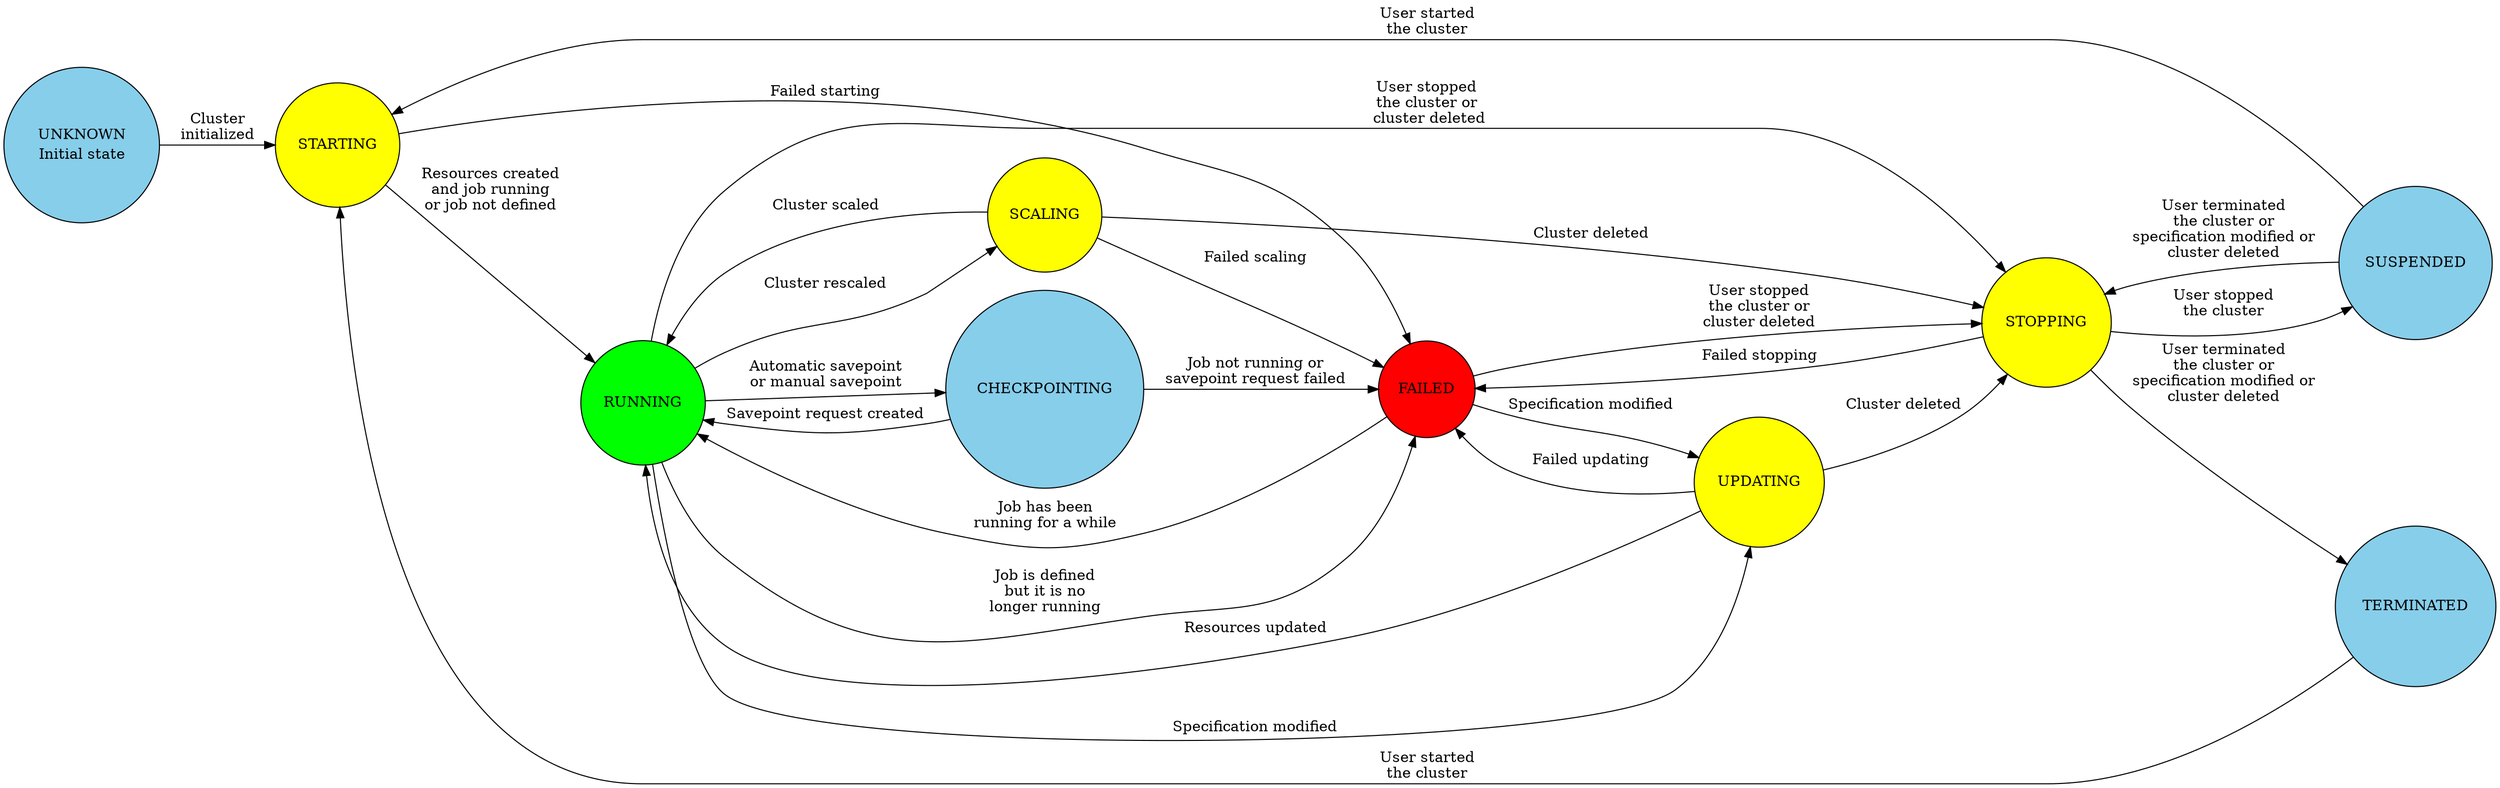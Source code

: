 digraph state_machine {
  graph [autosize=false, resolution=100];
  center=true;
  margin=0;
  rankdir=LR;
  node [shape=circle, style="filled", fillcolor=skyblue];
  UNKNOWN [ label = <
      <TABLE ALIGN="LEFT" BORDER="0" CELLBORDER="0" CELLSPACING="0">
          <TR>
              <TD>UNKNOWN</TD>
          </TR>
          <TR>
              <TD>Initial state</TD>
          </TR>
      </TABLE>
  > ];
  UNKNOWN -> STARTING [ label = <
      <TABLE ALIGN="LEFT" BORDER="0" CELLBORDER="0" CELLSPACING="0">
          <TR>
              <TD>Cluster<BR/>initialized</TD>
          </TR>
      </TABLE>
  > ];
  STARTING -> RUNNING [ label = <
      <TABLE ALIGN="LEFT" BORDER="0" CELLBORDER="0" CELLSPACING="0">
          <TR>
              <TD>Resources created<BR/>and job running<BR/>or job not defined</TD>
          </TR>
      </TABLE>
  > ];
  STARTING -> FAILED [ label = <
      <TABLE ALIGN="LEFT" BORDER="0" CELLBORDER="0" CELLSPACING="0">
          <TR>
              <TD>Failed starting</TD>
          </TR>
      </TABLE>
  > ];
  RUNNING -> CHECKPOINTING [ label = <
      <TABLE ALIGN="LEFT" BORDER="0" CELLBORDER="0" CELLSPACING="0">
          <TR>
              <TD>Automatic savepoint<BR/>or manual savepoint</TD>
          </TR>
      </TABLE>
  > ];
  RUNNING -> UPDATING [ label = <
      <TABLE ALIGN="LEFT" BORDER="0" CELLBORDER="0" CELLSPACING="0">
          <TR>
              <TD>Specification modified</TD>
          </TR>
      </TABLE>
  > ];
  RUNNING -> SCALING [ label = <
      <TABLE ALIGN="LEFT" BORDER="0" CELLBORDER="0" CELLSPACING="0">
          <TR>
              <TD>Cluster rescaled</TD>
          </TR>
      </TABLE>
  > ];
  RUNNING -> FAILED [ label = <
      <TABLE ALIGN="LEFT" BORDER="0" CELLBORDER="0" CELLSPACING="0">
          <TR>
              <TD>Job is defined<BR/>but it is no<BR/>longer running</TD>
          </TR>
      </TABLE>
  > ];
  RUNNING -> STOPPING [ label = <
      <TABLE ALIGN="LEFT" BORDER="0" CELLBORDER="0" CELLSPACING="0">
          <TR>
              <TD>User stopped<BR/>the cluster or<BR/> cluster deleted</TD>
          </TR>
      </TABLE>
  > ];
  UPDATING -> FAILED [ label = <
      <TABLE ALIGN="LEFT" BORDER="0" CELLBORDER="0" CELLSPACING="0">
          <TR>
              <TD>Failed updating</TD>
          </TR>
      </TABLE>
  > ];
  UPDATING -> RUNNING [ label = <
      <TABLE ALIGN="LEFT" BORDER="0" CELLBORDER="0" CELLSPACING="0">
          <TR>
              <TD>Resources updated</TD>
          </TR>
      </TABLE>
  > ];
  UPDATING -> STOPPING [ label = <
      <TABLE ALIGN="LEFT" BORDER="0" CELLBORDER="0" CELLSPACING="0">
          <TR>
              <TD>Cluster deleted</TD>
          </TR>
      </TABLE>
  > ];
  SCALING -> FAILED [ label = <
      <TABLE ALIGN="LEFT" BORDER="0" CELLBORDER="0" CELLSPACING="0">
          <TR>
              <TD>Failed scaling</TD>
          </TR>
      </TABLE>
  > ];
  SCALING -> RUNNING [ label = <
      <TABLE ALIGN="LEFT" BORDER="0" CELLBORDER="0" CELLSPACING="0">
          <TR>
              <TD>Cluster scaled</TD>
          </TR>
      </TABLE>
  > ];
  SCALING -> STOPPING [ label = <
      <TABLE ALIGN="LEFT" BORDER="0" CELLBORDER="0" CELLSPACING="0">
          <TR>
              <TD>Cluster deleted</TD>
          </TR>
      </TABLE>
  > ];
  STOPPING -> SUSPENDED [ label = <
      <TABLE ALIGN="LEFT" BORDER="0" CELLBORDER="0" CELLSPACING="0">
          <TR>
              <TD>User stopped<BR/>the cluster</TD>
          </TR>
      </TABLE>
  > ];
  STOPPING -> TERMINATED [ label = <
      <TABLE ALIGN="LEFT" BORDER="0" CELLBORDER="0" CELLSPACING="0">
          <TR>
              <TD>User terminated<BR/>the cluster or<BR/>specification modified or<BR/>cluster deleted</TD>
          </TR>
      </TABLE>
  > ];
  STOPPING -> FAILED [ label = <
      <TABLE ALIGN="LEFT" BORDER="0" CELLBORDER="0" CELLSPACING="0">
          <TR>
              <TD>Failed stopping</TD>
          </TR>
      </TABLE>
  > ];
  CHECKPOINTING -> RUNNING [ label = <
      <TABLE ALIGN="LEFT" BORDER="0" CELLBORDER="0" CELLSPACING="0">
          <TR>
              <TD>Savepoint request created</TD>
          </TR>
      </TABLE>
  > ];
  CHECKPOINTING -> FAILED [ label = <
      <TABLE ALIGN="LEFT" BORDER="0" CELLBORDER="0" CELLSPACING="0">
          <TR>
              <TD>Job not running or<BR/>savepoint request failed</TD>
          </TR>
      </TABLE>
  > ];
  SUSPENDED -> STARTING [ label = <
      <TABLE ALIGN="LEFT" BORDER="0" CELLBORDER="0" CELLSPACING="0">
          <TR>
              <TD>User started<BR/>the cluster</TD>
          </TR>
      </TABLE>
  > ];
  SUSPENDED -> STOPPING [ label = <
      <TABLE ALIGN="LEFT" BORDER="0" CELLBORDER="0" CELLSPACING="0">
          <TR>
              <TD>User terminated<BR/>the cluster or<BR/>specification modified or<BR/>cluster deleted</TD>
          </TR>
      </TABLE>
  > ];
  TERMINATED -> STARTING [ label = <
      <TABLE ALIGN="LEFT" BORDER="0" CELLBORDER="0" CELLSPACING="0">
          <TR>
              <TD>User started<BR/>the cluster</TD>
          </TR>
      </TABLE>
  > ];
  FAILED -> STOPPING [ label = <
      <TABLE ALIGN="LEFT" BORDER="0" CELLBORDER="0" CELLSPACING="0">
          <TR>
              <TD>User stopped<BR/>the cluster or<BR/>cluster deleted</TD>
          </TR>
      </TABLE>
  > ];
  FAILED -> RUNNING [ label = <
      <TABLE ALIGN="LEFT" BORDER="0" CELLBORDER="0" CELLSPACING="0">
          <TR>
              <TD>Job has been<BR/>running for a while</TD>
          </TR>
      </TABLE>
  > ];
  FAILED -> UPDATING [ label = <
      <TABLE ALIGN="LEFT" BORDER="0" CELLBORDER="0" CELLSPACING="0">
          <TR>
              <TD>Specification modified</TD>
          </TR>
      </TABLE>
  > ];
  STOPPING [ fillcolor=yellow ];
  STARTING [ fillcolor=yellow ];
  UPDATING [ fillcolor=yellow ];
  SCALING [ fillcolor=yellow ];
  RUNNING [ fillcolor=green ];
  FAILED [ fillcolor=red ];
  CHECKPOINTING [ fillcolor=skyblue ];
}
